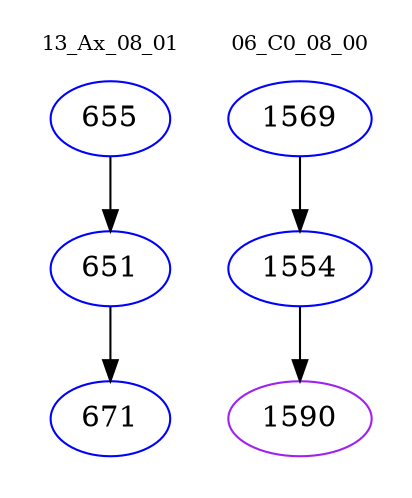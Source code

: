 digraph{
subgraph cluster_0 {
color = white
label = "13_Ax_08_01";
fontsize=10;
T0_655 [label="655", color="blue"]
T0_655 -> T0_651 [color="black"]
T0_651 [label="651", color="blue"]
T0_651 -> T0_671 [color="black"]
T0_671 [label="671", color="blue"]
}
subgraph cluster_1 {
color = white
label = "06_C0_08_00";
fontsize=10;
T1_1569 [label="1569", color="blue"]
T1_1569 -> T1_1554 [color="black"]
T1_1554 [label="1554", color="blue"]
T1_1554 -> T1_1590 [color="black"]
T1_1590 [label="1590", color="purple"]
}
}
